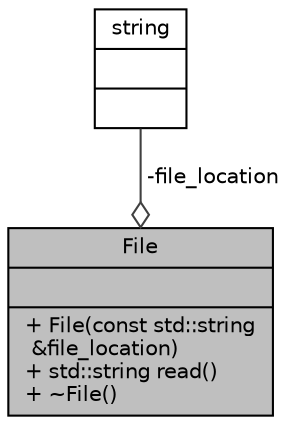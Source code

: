 digraph "File"
{
 // INTERACTIVE_SVG=YES
 // LATEX_PDF_SIZE
  bgcolor="transparent";
  edge [fontname="Helvetica",fontsize="10",labelfontname="Helvetica",labelfontsize="10"];
  node [fontname="Helvetica",fontsize="10",shape=record];
  Node1 [label="{File\n||+  File(const std::string\l &file_location)\l+ std::string read()\l+  ~File()\l}",height=0.2,width=0.4,color="black", fillcolor="grey75", style="filled", fontcolor="black",tooltip=" "];
  Node2 -> Node1 [color="grey25",fontsize="10",style="solid",label=" -file_location" ,arrowhead="odiamond",fontname="Helvetica"];
  Node2 [label="{string\n||}",height=0.2,width=0.4,color="black",tooltip=" "];
}
